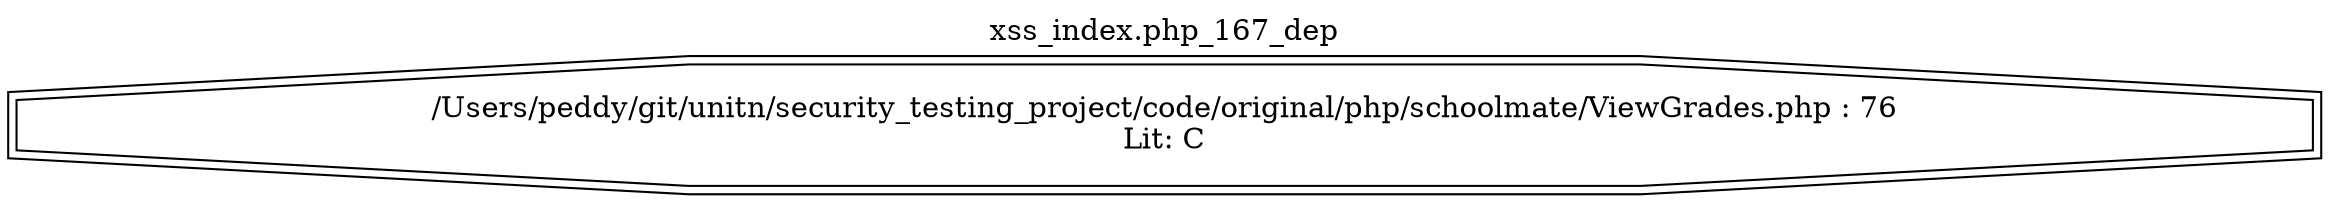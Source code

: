 digraph cfg {
  label="xss_index.php_167_dep";
  labelloc=t;
  n1 [shape=doubleoctagon, label="/Users/peddy/git/unitn/security_testing_project/code/original/php/schoolmate/ViewGrades.php : 76\nLit: C\n"];
}
